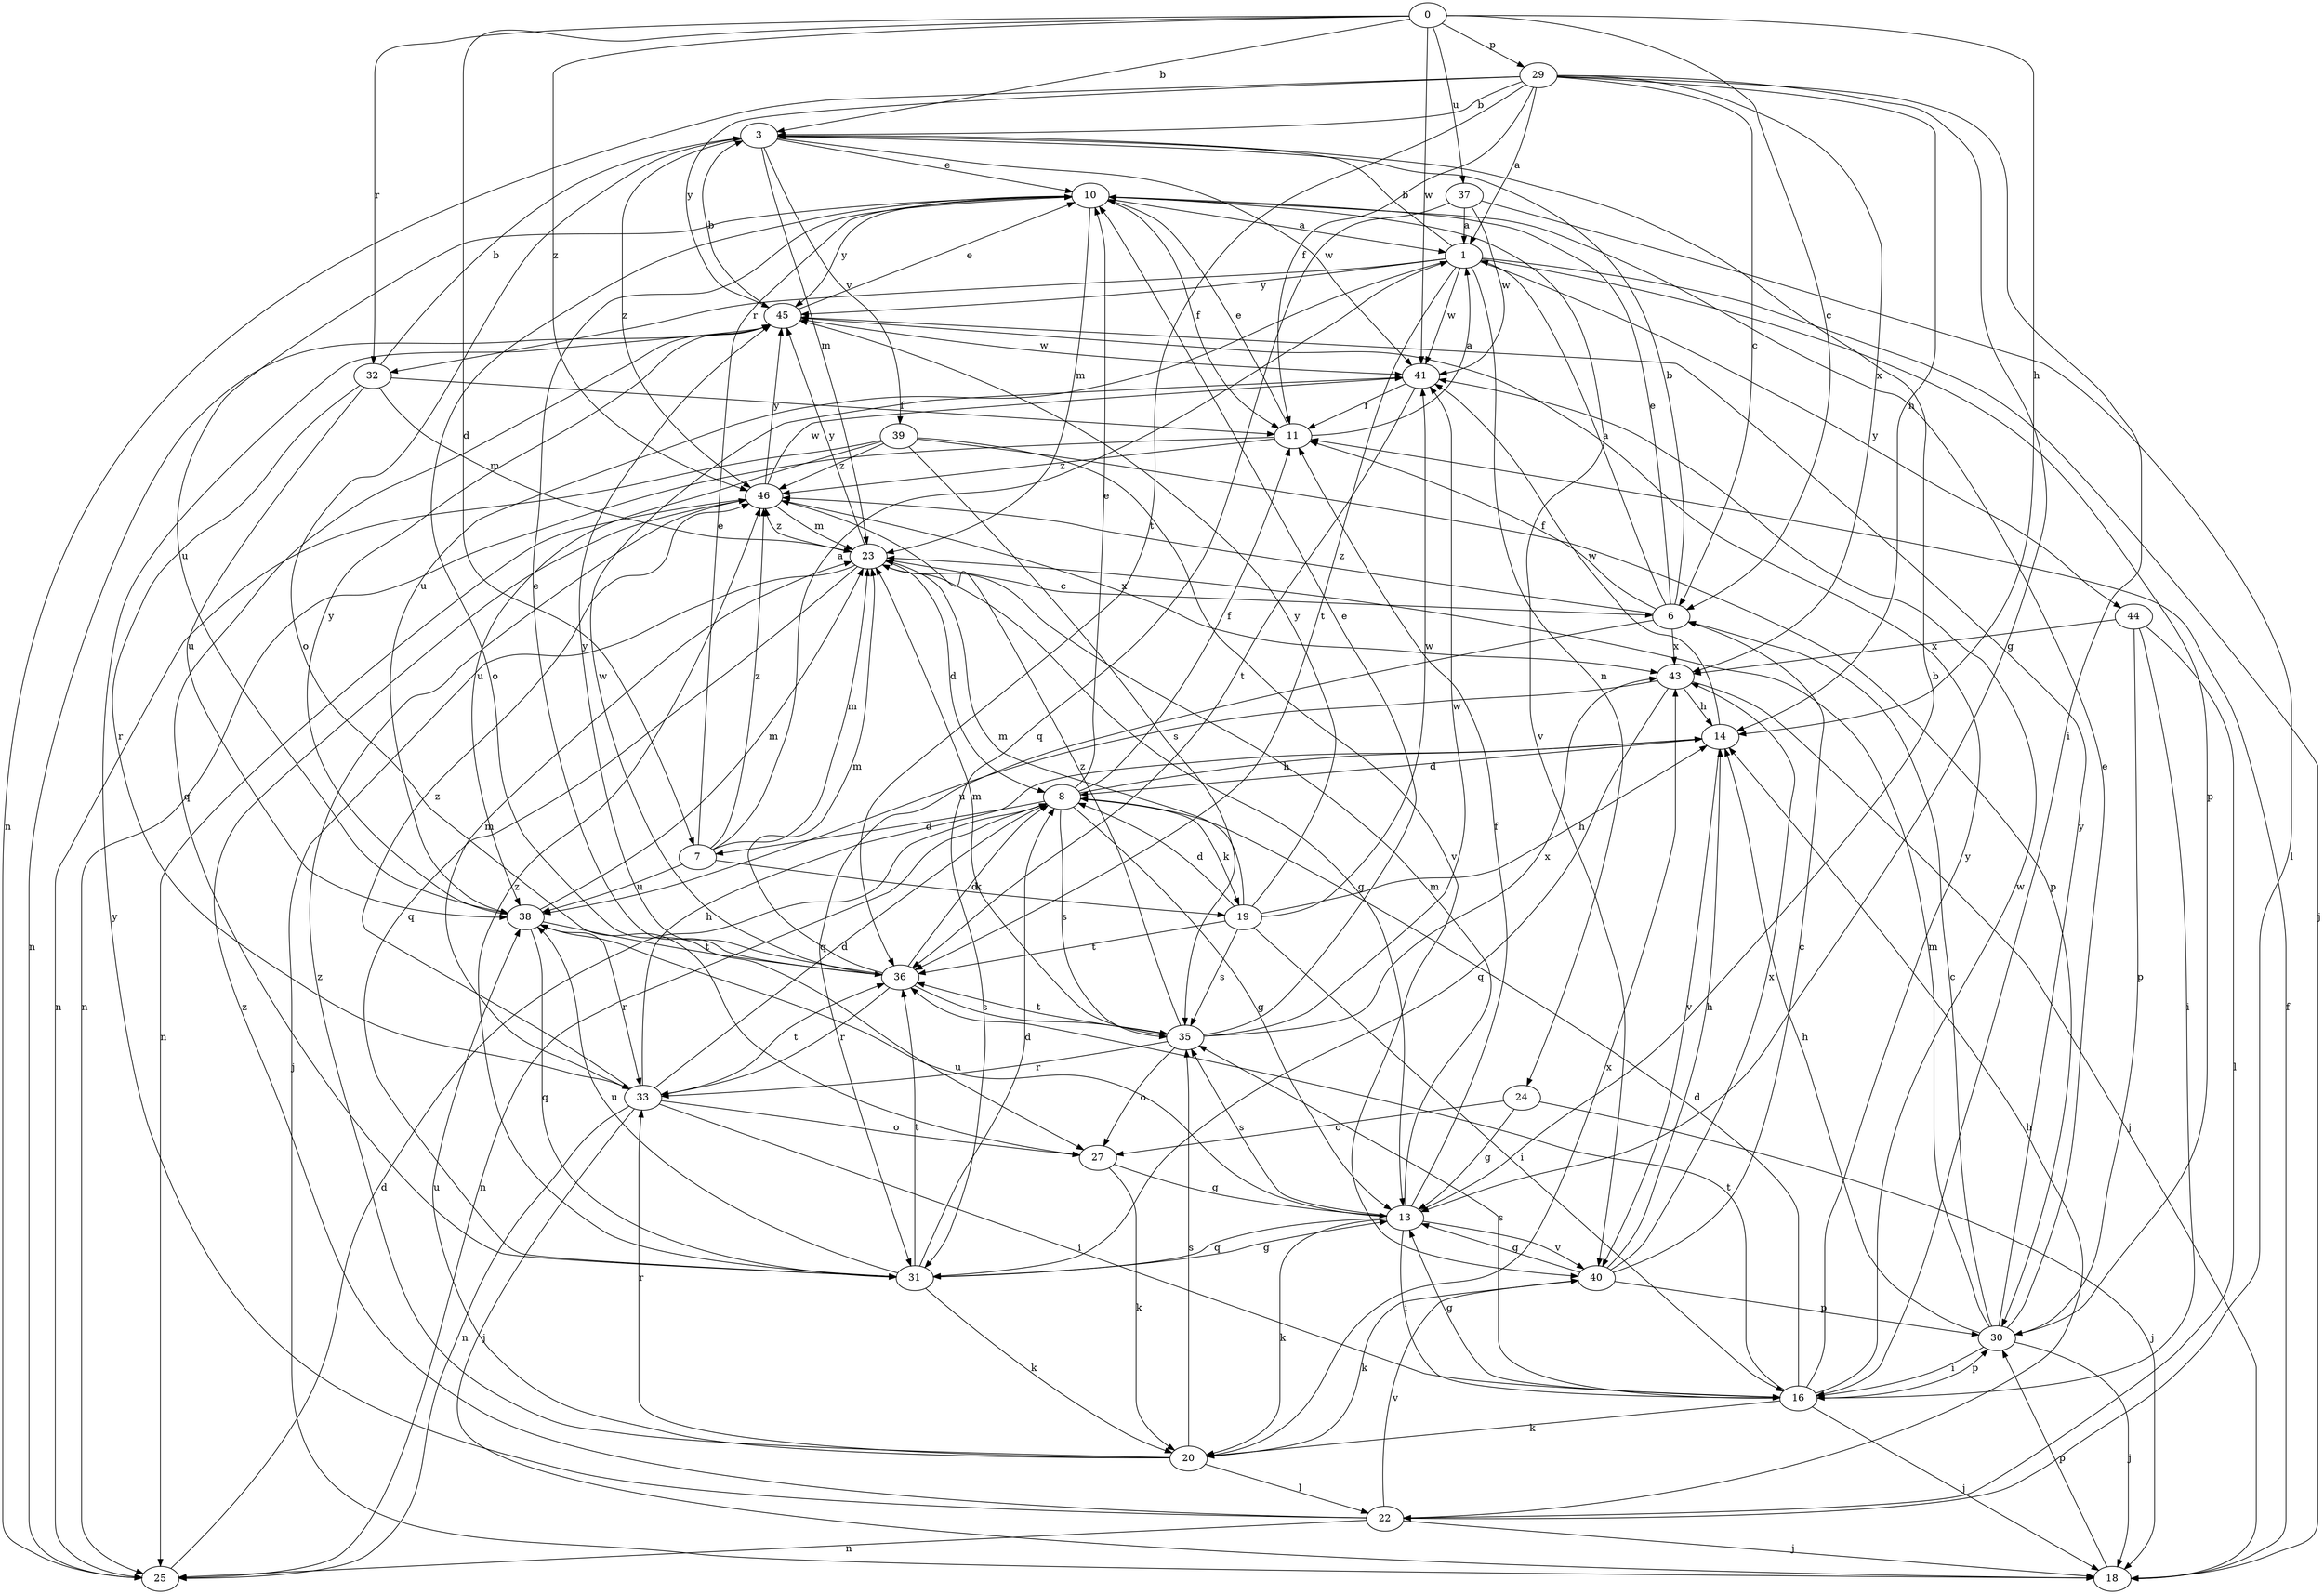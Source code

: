 strict digraph  {
0;
1;
3;
6;
7;
8;
10;
11;
13;
14;
16;
18;
19;
20;
22;
23;
24;
25;
27;
29;
30;
31;
32;
33;
35;
36;
37;
38;
39;
40;
41;
43;
44;
45;
46;
0 -> 3  [label=b];
0 -> 6  [label=c];
0 -> 7  [label=d];
0 -> 14  [label=h];
0 -> 29  [label=p];
0 -> 32  [label=r];
0 -> 37  [label=u];
0 -> 41  [label=w];
0 -> 46  [label=z];
1 -> 3  [label=b];
1 -> 18  [label=j];
1 -> 24  [label=n];
1 -> 30  [label=p];
1 -> 32  [label=r];
1 -> 36  [label=t];
1 -> 38  [label=u];
1 -> 41  [label=w];
1 -> 44  [label=y];
1 -> 45  [label=y];
3 -> 10  [label=e];
3 -> 23  [label=m];
3 -> 27  [label=o];
3 -> 39  [label=v];
3 -> 41  [label=w];
3 -> 46  [label=z];
6 -> 1  [label=a];
6 -> 3  [label=b];
6 -> 10  [label=e];
6 -> 11  [label=f];
6 -> 31  [label=q];
6 -> 43  [label=x];
6 -> 46  [label=z];
7 -> 1  [label=a];
7 -> 10  [label=e];
7 -> 19  [label=k];
7 -> 23  [label=m];
7 -> 38  [label=u];
7 -> 46  [label=z];
8 -> 7  [label=d];
8 -> 10  [label=e];
8 -> 11  [label=f];
8 -> 13  [label=g];
8 -> 14  [label=h];
8 -> 19  [label=k];
8 -> 25  [label=n];
8 -> 35  [label=s];
10 -> 1  [label=a];
10 -> 11  [label=f];
10 -> 23  [label=m];
10 -> 27  [label=o];
10 -> 38  [label=u];
10 -> 40  [label=v];
10 -> 45  [label=y];
11 -> 1  [label=a];
11 -> 10  [label=e];
11 -> 25  [label=n];
11 -> 46  [label=z];
13 -> 3  [label=b];
13 -> 11  [label=f];
13 -> 16  [label=i];
13 -> 20  [label=k];
13 -> 23  [label=m];
13 -> 31  [label=q];
13 -> 35  [label=s];
13 -> 38  [label=u];
13 -> 40  [label=v];
14 -> 8  [label=d];
14 -> 40  [label=v];
14 -> 41  [label=w];
16 -> 8  [label=d];
16 -> 13  [label=g];
16 -> 18  [label=j];
16 -> 20  [label=k];
16 -> 30  [label=p];
16 -> 35  [label=s];
16 -> 36  [label=t];
16 -> 41  [label=w];
16 -> 45  [label=y];
18 -> 11  [label=f];
18 -> 30  [label=p];
19 -> 8  [label=d];
19 -> 14  [label=h];
19 -> 16  [label=i];
19 -> 23  [label=m];
19 -> 35  [label=s];
19 -> 36  [label=t];
19 -> 41  [label=w];
19 -> 45  [label=y];
20 -> 22  [label=l];
20 -> 33  [label=r];
20 -> 35  [label=s];
20 -> 38  [label=u];
20 -> 43  [label=x];
20 -> 46  [label=z];
22 -> 14  [label=h];
22 -> 18  [label=j];
22 -> 25  [label=n];
22 -> 40  [label=v];
22 -> 45  [label=y];
22 -> 46  [label=z];
23 -> 6  [label=c];
23 -> 8  [label=d];
23 -> 13  [label=g];
23 -> 18  [label=j];
23 -> 31  [label=q];
23 -> 45  [label=y];
23 -> 46  [label=z];
24 -> 13  [label=g];
24 -> 18  [label=j];
24 -> 27  [label=o];
25 -> 8  [label=d];
27 -> 13  [label=g];
27 -> 20  [label=k];
29 -> 1  [label=a];
29 -> 3  [label=b];
29 -> 6  [label=c];
29 -> 11  [label=f];
29 -> 13  [label=g];
29 -> 14  [label=h];
29 -> 16  [label=i];
29 -> 25  [label=n];
29 -> 36  [label=t];
29 -> 43  [label=x];
29 -> 45  [label=y];
30 -> 6  [label=c];
30 -> 10  [label=e];
30 -> 14  [label=h];
30 -> 16  [label=i];
30 -> 18  [label=j];
30 -> 23  [label=m];
30 -> 45  [label=y];
31 -> 8  [label=d];
31 -> 13  [label=g];
31 -> 20  [label=k];
31 -> 36  [label=t];
31 -> 38  [label=u];
31 -> 46  [label=z];
32 -> 3  [label=b];
32 -> 11  [label=f];
32 -> 23  [label=m];
32 -> 33  [label=r];
32 -> 38  [label=u];
33 -> 8  [label=d];
33 -> 14  [label=h];
33 -> 16  [label=i];
33 -> 18  [label=j];
33 -> 23  [label=m];
33 -> 25  [label=n];
33 -> 27  [label=o];
33 -> 36  [label=t];
33 -> 46  [label=z];
35 -> 10  [label=e];
35 -> 23  [label=m];
35 -> 27  [label=o];
35 -> 33  [label=r];
35 -> 36  [label=t];
35 -> 41  [label=w];
35 -> 43  [label=x];
35 -> 46  [label=z];
36 -> 8  [label=d];
36 -> 10  [label=e];
36 -> 23  [label=m];
36 -> 33  [label=r];
36 -> 35  [label=s];
36 -> 41  [label=w];
36 -> 45  [label=y];
37 -> 1  [label=a];
37 -> 22  [label=l];
37 -> 31  [label=q];
37 -> 41  [label=w];
38 -> 23  [label=m];
38 -> 31  [label=q];
38 -> 33  [label=r];
38 -> 36  [label=t];
38 -> 45  [label=y];
39 -> 25  [label=n];
39 -> 30  [label=p];
39 -> 35  [label=s];
39 -> 38  [label=u];
39 -> 40  [label=v];
39 -> 46  [label=z];
40 -> 6  [label=c];
40 -> 13  [label=g];
40 -> 14  [label=h];
40 -> 20  [label=k];
40 -> 30  [label=p];
40 -> 43  [label=x];
41 -> 11  [label=f];
41 -> 36  [label=t];
43 -> 14  [label=h];
43 -> 18  [label=j];
43 -> 31  [label=q];
43 -> 38  [label=u];
44 -> 16  [label=i];
44 -> 22  [label=l];
44 -> 30  [label=p];
44 -> 43  [label=x];
45 -> 3  [label=b];
45 -> 10  [label=e];
45 -> 25  [label=n];
45 -> 31  [label=q];
45 -> 41  [label=w];
46 -> 23  [label=m];
46 -> 25  [label=n];
46 -> 41  [label=w];
46 -> 43  [label=x];
46 -> 45  [label=y];
}
